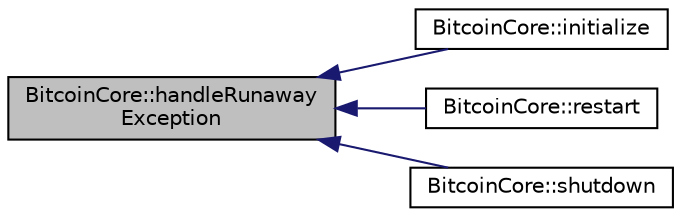 digraph "BitcoinCore::handleRunawayException"
{
  edge [fontname="Helvetica",fontsize="10",labelfontname="Helvetica",labelfontsize="10"];
  node [fontname="Helvetica",fontsize="10",shape=record];
  rankdir="LR";
  Node4 [label="BitcoinCore::handleRunaway\lException",height=0.2,width=0.4,color="black", fillcolor="grey75", style="filled", fontcolor="black"];
  Node4 -> Node5 [dir="back",color="midnightblue",fontsize="10",style="solid",fontname="Helvetica"];
  Node5 [label="BitcoinCore::initialize",height=0.2,width=0.4,color="black", fillcolor="white", style="filled",URL="$class_bitcoin_core.html#af34ca069cda1d4362dcc109b4397fb62"];
  Node4 -> Node6 [dir="back",color="midnightblue",fontsize="10",style="solid",fontname="Helvetica"];
  Node6 [label="BitcoinCore::restart",height=0.2,width=0.4,color="black", fillcolor="white", style="filled",URL="$class_bitcoin_core.html#ac2271844c89ebc4c611e7617ce6202e3"];
  Node4 -> Node7 [dir="back",color="midnightblue",fontsize="10",style="solid",fontname="Helvetica"];
  Node7 [label="BitcoinCore::shutdown",height=0.2,width=0.4,color="black", fillcolor="white", style="filled",URL="$class_bitcoin_core.html#a94f3f4622ba698e321f3a2e0e686129f"];
}
